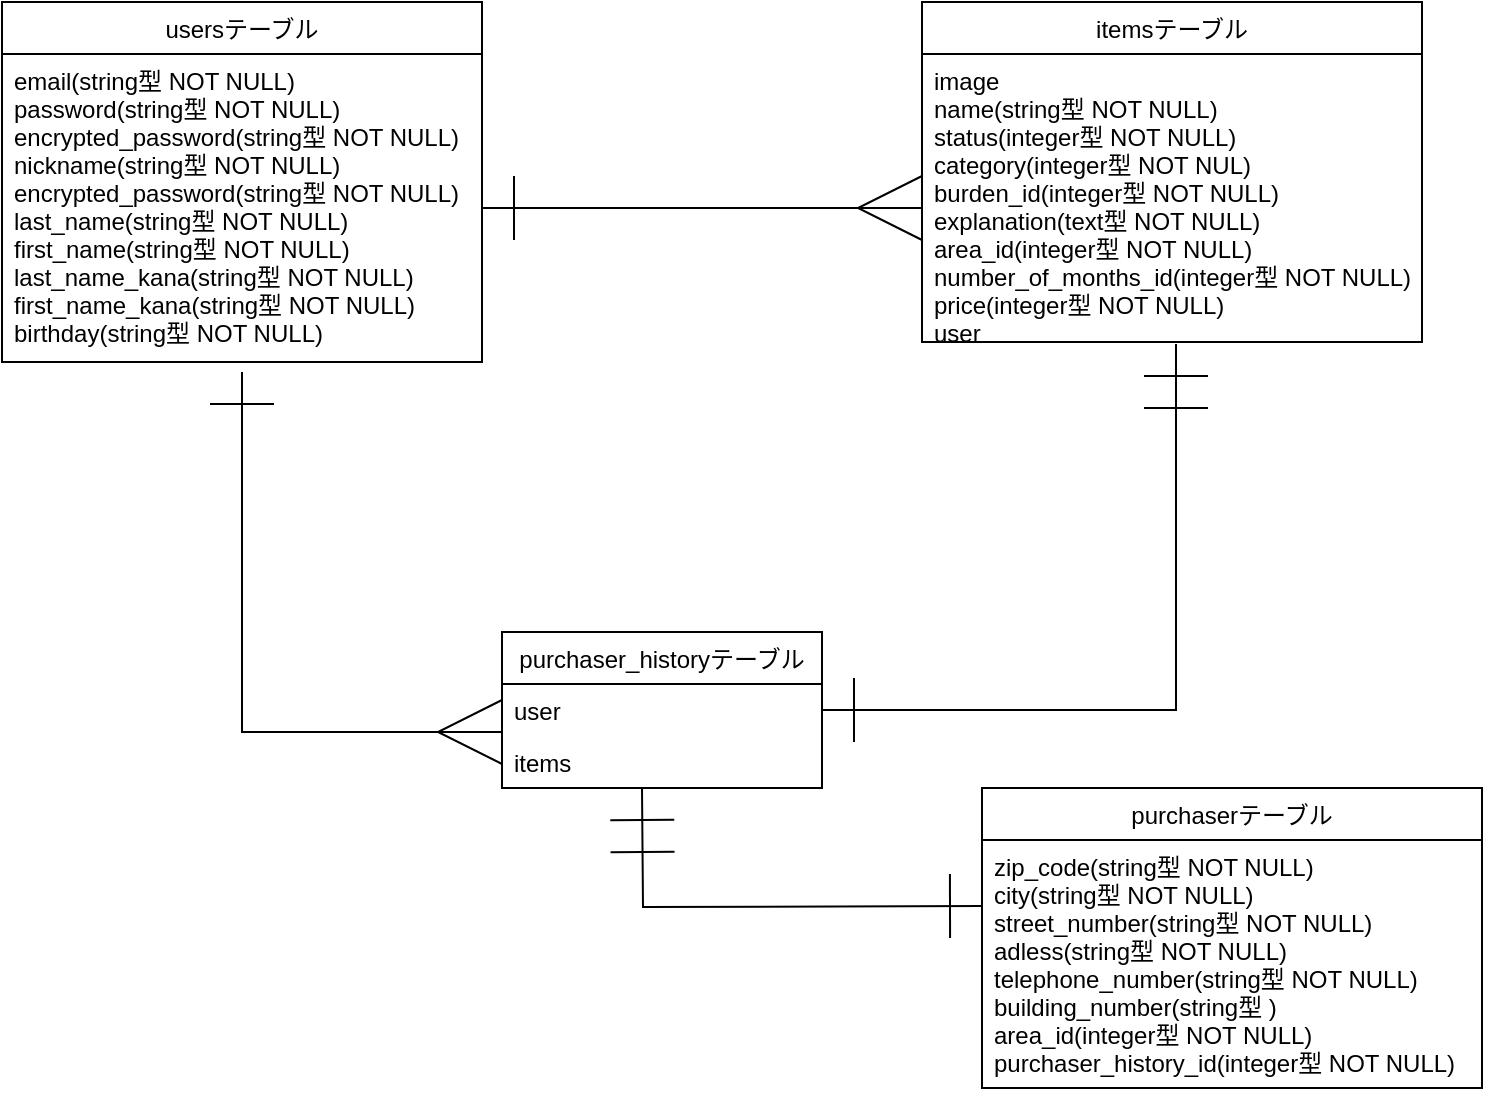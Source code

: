 <mxfile version="13.6.5">
    <diagram id="k_jzOrf0NXlFWR7O4JF5" name="ページ1">
        <mxGraphModel dx="1875" dy="680" grid="1" gridSize="10" guides="1" tooltips="1" connect="1" arrows="1" fold="1" page="1" pageScale="1" pageWidth="1169" pageHeight="827" math="0" shadow="0">
            <root>
                <mxCell id="0"/>
                <mxCell id="1" parent="0"/>
                <mxCell id="33" style="edgeStyle=orthogonalEdgeStyle;rounded=0;orthogonalLoop=1;jettySize=auto;html=1;startArrow=ERone;startFill=0;endArrow=ERmany;endFill=0;strokeWidth=1;endSize=30;startSize=30;exitX=1;exitY=0.5;exitDx=0;exitDy=0;" parent="1" edge="1" source="19">
                    <mxGeometry relative="1" as="geometry">
                        <mxPoint x="290" y="310" as="sourcePoint"/>
                        <mxPoint x="430" y="218" as="targetPoint"/>
                        <Array as="points"/>
                    </mxGeometry>
                </mxCell>
                <mxCell id="38" style="edgeStyle=orthogonalEdgeStyle;rounded=0;orthogonalLoop=1;jettySize=auto;html=1;startArrow=ERmany;startFill=0;startSize=30;endArrow=ERone;endFill=0;endSize=30;strokeWidth=1;" parent="1" edge="1">
                    <mxGeometry relative="1" as="geometry">
                        <mxPoint x="90" y="300" as="targetPoint"/>
                        <mxPoint x="220" y="480" as="sourcePoint"/>
                        <Array as="points">
                            <mxPoint x="90" y="480"/>
                        </Array>
                    </mxGeometry>
                </mxCell>
                <mxCell id="44" style="edgeStyle=orthogonalEdgeStyle;rounded=0;orthogonalLoop=1;jettySize=auto;html=1;startArrow=ERone;startFill=0;startSize=30;endArrow=ERmandOne;endFill=0;endSize=30;" edge="1" parent="1">
                    <mxGeometry relative="1" as="geometry">
                        <mxPoint x="290" y="508" as="targetPoint"/>
                        <mxPoint x="460" y="567" as="sourcePoint"/>
                    </mxGeometry>
                </mxCell>
                <mxCell id="48" style="edgeStyle=orthogonalEdgeStyle;rounded=0;orthogonalLoop=1;jettySize=auto;html=1;exitX=1;exitY=0.5;exitDx=0;exitDy=0;startArrow=ERone;startFill=0;startSize=30;endArrow=ERmandOne;endFill=0;endSize=30;entryX=0.508;entryY=1.007;entryDx=0;entryDy=0;entryPerimeter=0;" edge="1" parent="1" source="30" target="22">
                    <mxGeometry relative="1" as="geometry">
                        <mxPoint x="560" y="310" as="targetPoint"/>
                    </mxGeometry>
                </mxCell>
                <mxCell id="17" value="usersテーブル" style="swimlane;fontStyle=0;childLayout=stackLayout;horizontal=1;startSize=26;fillColor=none;horizontalStack=0;resizeParent=1;resizeParentMax=0;resizeLast=0;collapsible=1;marginBottom=0;" parent="1" vertex="1">
                    <mxGeometry x="-30" y="115" width="240" height="180" as="geometry"/>
                </mxCell>
                <mxCell id="19" value="email(string型 NOT NULL)&#10;password(string型 NOT NULL)&#10;encrypted_password(string型 NOT NULL)&#10;nickname(string型 NOT NULL) &#10;encrypted_password(string型 NOT NULL)&#10;last_name(string型 NOT NULL)&#10;first_name(string型 NOT NULL)&#10;last_name_kana(string型 NOT NULL)&#10;first_name_kana(string型 NOT NULL)&#10;birthday(string型 NOT NULL)&#10;" style="text;strokeColor=none;fillColor=none;align=left;verticalAlign=top;spacingLeft=4;spacingRight=4;overflow=hidden;rotatable=0;points=[[0,0.5],[1,0.5]];portConstraint=eastwest;" parent="17" vertex="1">
                    <mxGeometry y="26" width="240" height="154" as="geometry"/>
                </mxCell>
                <mxCell id="21" value="itemsテーブル" style="swimlane;fontStyle=0;childLayout=stackLayout;horizontal=1;startSize=26;fillColor=none;horizontalStack=0;resizeParent=1;resizeParentMax=0;resizeLast=0;collapsible=1;marginBottom=0;" parent="1" vertex="1">
                    <mxGeometry x="430" y="115" width="250" height="170" as="geometry"/>
                </mxCell>
                <mxCell id="22" value="image&#10;name(string型 NOT NULL)&#10;status(integer型 NOT NULL)&#10;category(integer型 NOT NUL)&#10;burden_id(integer型 NOT NULL)&#10;explanation(text型 NOT NULL)&#10;area_id(integer型 NOT NULL)&#10;number_of_months_id(integer型 NOT NULL)&#10;price(integer型 NOT NULL)&#10;user&#10;" style="text;strokeColor=none;fillColor=none;align=left;verticalAlign=top;spacingLeft=4;spacingRight=4;overflow=hidden;rotatable=0;points=[[0,0.5],[1,0.5]];portConstraint=eastwest;" parent="21" vertex="1">
                    <mxGeometry y="26" width="250" height="144" as="geometry"/>
                </mxCell>
                <mxCell id="29" value="purchaser_historyテーブル" style="swimlane;fontStyle=0;childLayout=stackLayout;horizontal=1;startSize=26;fillColor=none;horizontalStack=0;resizeParent=1;resizeParentMax=0;resizeLast=0;collapsible=1;marginBottom=0;" parent="1" vertex="1">
                    <mxGeometry x="220" y="430" width="160" height="78" as="geometry"/>
                </mxCell>
                <mxCell id="30" value="user" style="text;strokeColor=none;fillColor=none;align=left;verticalAlign=top;spacingLeft=4;spacingRight=4;overflow=hidden;rotatable=0;points=[[0,0.5],[1,0.5]];portConstraint=eastwest;" parent="29" vertex="1">
                    <mxGeometry y="26" width="160" height="26" as="geometry"/>
                </mxCell>
                <mxCell id="31" value="items" style="text;strokeColor=none;fillColor=none;align=left;verticalAlign=top;spacingLeft=4;spacingRight=4;overflow=hidden;rotatable=0;points=[[0,0.5],[1,0.5]];portConstraint=eastwest;" parent="29" vertex="1">
                    <mxGeometry y="52" width="160" height="26" as="geometry"/>
                </mxCell>
                <mxCell id="25" value="purchaserテーブル" style="swimlane;fontStyle=0;childLayout=stackLayout;horizontal=1;startSize=26;fillColor=none;horizontalStack=0;resizeParent=1;resizeParentMax=0;resizeLast=0;collapsible=1;marginBottom=0;" parent="1" vertex="1">
                    <mxGeometry x="460" y="508" width="250" height="150" as="geometry"/>
                </mxCell>
                <mxCell id="26" value="zip_code(string型 NOT NULL)&#10;city(string型 NOT NULL)&#10;street_number(string型 NOT NULL)&#10;adless(string型 NOT NULL)&#10;telephone_number(string型 NOT NULL)&#10;building_number(string型 )&#10;area_id(integer型 NOT NULL)&#10;purchaser_history_id(integer型 NOT NULL)" style="text;strokeColor=none;fillColor=none;align=left;verticalAlign=top;spacingLeft=4;spacingRight=4;overflow=hidden;rotatable=0;points=[[0,0.5],[1,0.5]];portConstraint=eastwest;" parent="25" vertex="1">
                    <mxGeometry y="26" width="250" height="124" as="geometry"/>
                </mxCell>
            </root>
        </mxGraphModel>
    </diagram>
</mxfile>